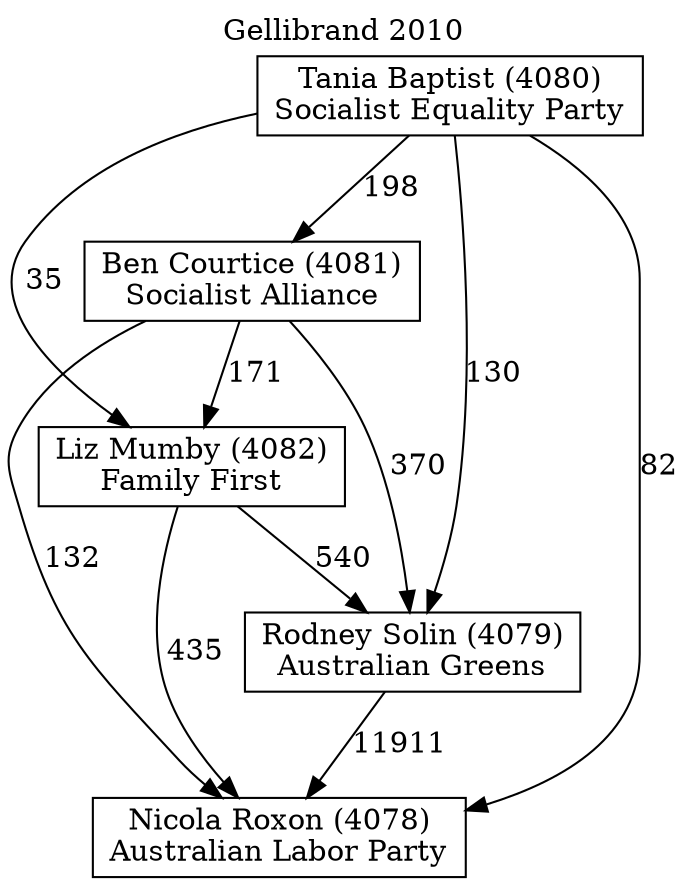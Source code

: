 // House preference flow
digraph "Nicola Roxon (4078)_Gellibrand_2010" {
	graph [label="Gellibrand 2010" labelloc=t mclimit=10]
	node [shape=box]
	"Nicola Roxon (4078)" [label="Nicola Roxon (4078)
Australian Labor Party"]
	"Rodney Solin (4079)" [label="Rodney Solin (4079)
Australian Greens"]
	"Liz Mumby (4082)" [label="Liz Mumby (4082)
Family First"]
	"Ben Courtice (4081)" [label="Ben Courtice (4081)
Socialist Alliance"]
	"Tania Baptist (4080)" [label="Tania Baptist (4080)
Socialist Equality Party"]
	"Rodney Solin (4079)" -> "Nicola Roxon (4078)" [label=11911]
	"Liz Mumby (4082)" -> "Rodney Solin (4079)" [label=540]
	"Ben Courtice (4081)" -> "Liz Mumby (4082)" [label=171]
	"Tania Baptist (4080)" -> "Ben Courtice (4081)" [label=198]
	"Liz Mumby (4082)" -> "Nicola Roxon (4078)" [label=435]
	"Ben Courtice (4081)" -> "Nicola Roxon (4078)" [label=132]
	"Tania Baptist (4080)" -> "Nicola Roxon (4078)" [label=82]
	"Tania Baptist (4080)" -> "Liz Mumby (4082)" [label=35]
	"Ben Courtice (4081)" -> "Rodney Solin (4079)" [label=370]
	"Tania Baptist (4080)" -> "Rodney Solin (4079)" [label=130]
}
